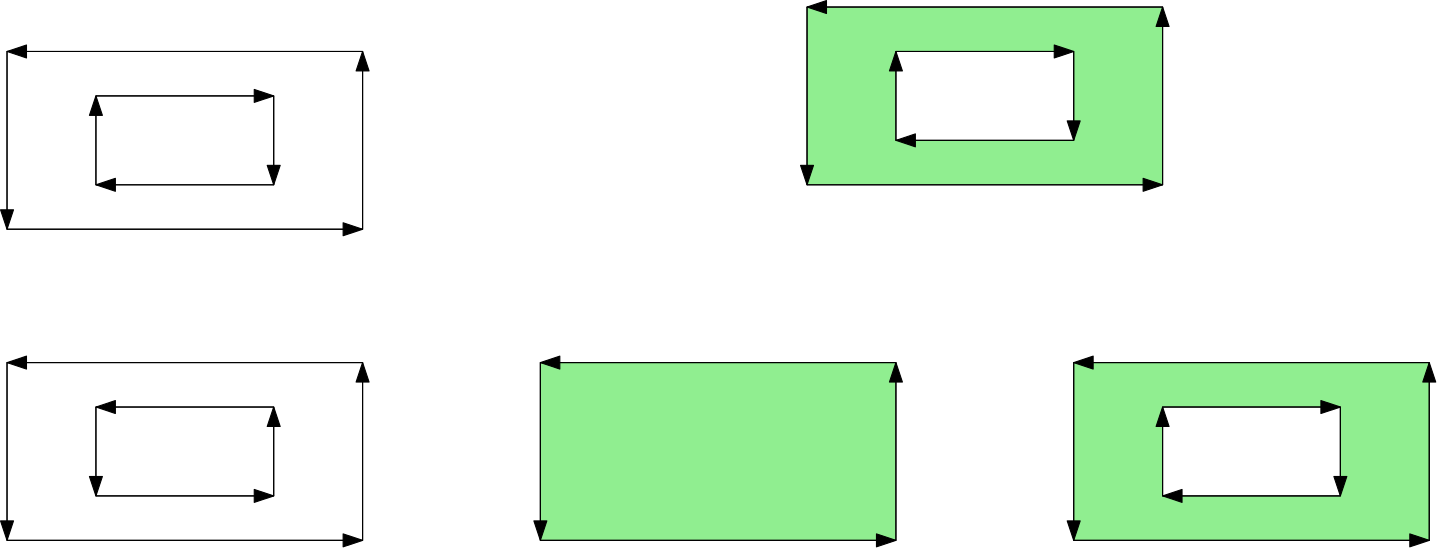 <?xml version="1.0"?>
<!DOCTYPE ipe SYSTEM "ipe.dtd">
<ipe version="70218" creator="Ipe 7.2.29">
<info created="D:20241210110915" modified="D:20241210134753"/>
<ipestyle name="basic">
<symbol name="arrow/arc(spx)">
<path stroke="sym-stroke" fill="sym-stroke" pen="sym-pen">
0 0 m
-1 0.333 l
-1 -0.333 l
h
</path>
</symbol>
<symbol name="arrow/farc(spx)">
<path stroke="sym-stroke" fill="white" pen="sym-pen">
0 0 m
-1 0.333 l
-1 -0.333 l
h
</path>
</symbol>
<symbol name="arrow/ptarc(spx)">
<path stroke="sym-stroke" fill="sym-stroke" pen="sym-pen">
0 0 m
-1 0.333 l
-0.8 0 l
-1 -0.333 l
h
</path>
</symbol>
<symbol name="arrow/fptarc(spx)">
<path stroke="sym-stroke" fill="white" pen="sym-pen">
0 0 m
-1 0.333 l
-0.8 0 l
-1 -0.333 l
h
</path>
</symbol>
<symbol name="mark/circle(sx)" transformations="translations">
<path fill="sym-stroke">
0.6 0 0 0.6 0 0 e
0.4 0 0 0.4 0 0 e
</path>
</symbol>
<symbol name="mark/disk(sx)" transformations="translations">
<path fill="sym-stroke">
0.6 0 0 0.6 0 0 e
</path>
</symbol>
<symbol name="mark/fdisk(sfx)" transformations="translations">
<group>
<path fill="sym-fill">
0.5 0 0 0.5 0 0 e
</path>
<path fill="sym-stroke" fillrule="eofill">
0.6 0 0 0.6 0 0 e
0.4 0 0 0.4 0 0 e
</path>
</group>
</symbol>
<symbol name="mark/box(sx)" transformations="translations">
<path fill="sym-stroke" fillrule="eofill">
-0.6 -0.6 m
0.6 -0.6 l
0.6 0.6 l
-0.6 0.6 l
h
-0.4 -0.4 m
0.4 -0.4 l
0.4 0.4 l
-0.4 0.4 l
h
</path>
</symbol>
<symbol name="mark/square(sx)" transformations="translations">
<path fill="sym-stroke">
-0.6 -0.6 m
0.6 -0.6 l
0.6 0.6 l
-0.6 0.6 l
h
</path>
</symbol>
<symbol name="mark/fsquare(sfx)" transformations="translations">
<group>
<path fill="sym-fill">
-0.5 -0.5 m
0.5 -0.5 l
0.5 0.5 l
-0.5 0.5 l
h
</path>
<path fill="sym-stroke" fillrule="eofill">
-0.6 -0.6 m
0.6 -0.6 l
0.6 0.6 l
-0.6 0.6 l
h
-0.4 -0.4 m
0.4 -0.4 l
0.4 0.4 l
-0.4 0.4 l
h
</path>
</group>
</symbol>
<symbol name="mark/cross(sx)" transformations="translations">
<group>
<path fill="sym-stroke">
-0.43 -0.57 m
0.57 0.43 l
0.43 0.57 l
-0.57 -0.43 l
h
</path>
<path fill="sym-stroke">
-0.43 0.57 m
0.57 -0.43 l
0.43 -0.57 l
-0.57 0.43 l
h
</path>
</group>
</symbol>
<symbol name="arrow/fnormal(spx)">
<path stroke="sym-stroke" fill="white" pen="sym-pen">
0 0 m
-1 0.333 l
-1 -0.333 l
h
</path>
</symbol>
<symbol name="arrow/pointed(spx)">
<path stroke="sym-stroke" fill="sym-stroke" pen="sym-pen">
0 0 m
-1 0.333 l
-0.8 0 l
-1 -0.333 l
h
</path>
</symbol>
<symbol name="arrow/fpointed(spx)">
<path stroke="sym-stroke" fill="white" pen="sym-pen">
0 0 m
-1 0.333 l
-0.8 0 l
-1 -0.333 l
h
</path>
</symbol>
<symbol name="arrow/linear(spx)">
<path stroke="sym-stroke" pen="sym-pen">
-1 0.333 m
0 0 l
-1 -0.333 l
</path>
</symbol>
<symbol name="arrow/fdouble(spx)">
<path stroke="sym-stroke" fill="white" pen="sym-pen">
0 0 m
-1 0.333 l
-1 -0.333 l
h
-1 0 m
-2 0.333 l
-2 -0.333 l
h
</path>
</symbol>
<symbol name="arrow/double(spx)">
<path stroke="sym-stroke" fill="sym-stroke" pen="sym-pen">
0 0 m
-1 0.333 l
-1 -0.333 l
h
-1 0 m
-2 0.333 l
-2 -0.333 l
h
</path>
</symbol>
<symbol name="arrow/mid-normal(spx)">
<path stroke="sym-stroke" fill="sym-stroke" pen="sym-pen">
0.5 0 m
-0.5 0.333 l
-0.5 -0.333 l
h
</path>
</symbol>
<symbol name="arrow/mid-fnormal(spx)">
<path stroke="sym-stroke" fill="white" pen="sym-pen">
0.5 0 m
-0.5 0.333 l
-0.5 -0.333 l
h
</path>
</symbol>
<symbol name="arrow/mid-pointed(spx)">
<path stroke="sym-stroke" fill="sym-stroke" pen="sym-pen">
0.5 0 m
-0.5 0.333 l
-0.3 0 l
-0.5 -0.333 l
h
</path>
</symbol>
<symbol name="arrow/mid-fpointed(spx)">
<path stroke="sym-stroke" fill="white" pen="sym-pen">
0.5 0 m
-0.5 0.333 l
-0.3 0 l
-0.5 -0.333 l
h
</path>
</symbol>
<symbol name="arrow/mid-double(spx)">
<path stroke="sym-stroke" fill="sym-stroke" pen="sym-pen">
1 0 m
0 0.333 l
0 -0.333 l
h
0 0 m
-1 0.333 l
-1 -0.333 l
h
</path>
</symbol>
<symbol name="arrow/mid-fdouble(spx)">
<path stroke="sym-stroke" fill="white" pen="sym-pen">
1 0 m
0 0.333 l
0 -0.333 l
h
0 0 m
-1 0.333 l
-1 -0.333 l
h
</path>
</symbol>
<anglesize name="22.5 deg" value="22.5"/>
<anglesize name="30 deg" value="30"/>
<anglesize name="45 deg" value="45"/>
<anglesize name="60 deg" value="60"/>
<anglesize name="90 deg" value="90"/>
<arrowsize name="large" value="10"/>
<arrowsize name="small" value="5"/>
<arrowsize name="tiny" value="3"/>
<color name="blue" value="0 0 1"/>
<color name="brown" value="0.647 0.165 0.165"/>
<color name="darkblue" value="0 0 0.545"/>
<color name="darkcyan" value="0 0.545 0.545"/>
<color name="darkgray" value="0.663"/>
<color name="darkgreen" value="0 0.392 0"/>
<color name="darkmagenta" value="0.545 0 0.545"/>
<color name="darkorange" value="1 0.549 0"/>
<color name="darkred" value="0.545 0 0"/>
<color name="gold" value="1 0.843 0"/>
<color name="gray" value="0.745"/>
<color name="green" value="0 1 0"/>
<color name="lightblue" value="0.678 0.847 0.902"/>
<color name="lightcyan" value="0.878 1 1"/>
<color name="lightgray" value="0.827"/>
<color name="lightgreen" value="0.565 0.933 0.565"/>
<color name="lightyellow" value="1 1 0.878"/>
<color name="navy" value="0 0 0.502"/>
<color name="orange" value="1 0.647 0"/>
<color name="pink" value="1 0.753 0.796"/>
<color name="purple" value="0.627 0.125 0.941"/>
<color name="red" value="1 0 0"/>
<color name="seagreen" value="0.18 0.545 0.341"/>
<color name="turquoise" value="0.251 0.878 0.816"/>
<color name="violet" value="0.933 0.51 0.933"/>
<color name="yellow" value="1 1 0"/>
<dashstyle name="dash dot dotted" value="[4 2 1 2 1 2] 0"/>
<dashstyle name="dash dotted" value="[4 2 1 2] 0"/>
<dashstyle name="dashed" value="[4] 0"/>
<dashstyle name="dotted" value="[1 3] 0"/>
<gridsize name="10 pts (~3.5 mm)" value="10"/>
<gridsize name="14 pts (~5 mm)" value="14"/>
<gridsize name="16 pts (~6 mm)" value="16"/>
<gridsize name="20 pts (~7 mm)" value="20"/>
<gridsize name="28 pts (~10 mm)" value="28"/>
<gridsize name="32 pts (~12 mm)" value="32"/>
<gridsize name="4 pts" value="4"/>
<gridsize name="56 pts (~20 mm)" value="56"/>
<gridsize name="8 pts (~3 mm)" value="8"/>
<opacity name="10%" value="0.1"/>
<opacity name="30%" value="0.3"/>
<opacity name="50%" value="0.5"/>
<opacity name="75%" value="0.75"/>
<pen name="fat" value="1.2"/>
<pen name="heavier" value="0.8"/>
<pen name="ultrafat" value="2"/>
<symbolsize name="large" value="5"/>
<symbolsize name="small" value="2"/>
<symbolsize name="tiny" value="1.1"/>
<textsize name="Huge" value="\Huge"/>
<textsize name="LARGE" value="\LARGE"/>
<textsize name="Large" value="\Large"/>
<textsize name="footnote" value="\footnotesize"/>
<textsize name="huge" value="\huge"/>
<textsize name="large" value="\large"/>
<textsize name="script" value="\scriptsize"/>
<textsize name="small" value="\small"/>
<textsize name="tiny" value="\tiny"/>
<textstyle name="center" begin="\begin{center}" end="\end{center}"/>
<textstyle name="item" begin="\begin{itemize}\item{}" end="\end{itemize}"/>
<textstyle name="itemize" begin="\begin{itemize}" end="\end{itemize}"/>
<tiling name="falling" angle="-60" step="4" width="1"/>
<tiling name="rising" angle="30" step="4" width="1"/>
</ipestyle>
<page>
<layer name="alpha"/>
<view layers="alpha" active="alpha"/>
<path layer="alpha" matrix="1 0 0 1 384 176" stroke="black" fill="lightgreen">
64 528 m
64 464 l
192 464 l
192 528 l
h
96 512 m
96 480 l
160 480 l
160 512 l
h
</path>
<path matrix="1 0 0 1 0 176" stroke="black">
64 528 m
64 464 l
192 464 l
192 528 l
h
</path>
<path matrix="1 0 0 1 0 176" stroke="black">
96 512 m
96 480 l
160 480 l
160 512 l
h
</path>
<path matrix="1 0 0 1 0 176" stroke="black" arrow="normal/normal">
64 464 m
192 464 l
</path>
<path matrix="1 0 0 1 0 176" stroke="black" arrow="normal/normal">
192 464 m
192 528 l
</path>
<path matrix="1 0 0 1 0 176" stroke="black" arrow="normal/normal">
192 528 m
64 528 l
</path>
<path matrix="1 0 0 1 0 176" stroke="black" arrow="normal/normal">
64 528 m
64 464 l
</path>
<path matrix="1 0 0 1 0 176" stroke="black" arrow="normal/normal">
96 480 m
160 480 l
</path>
<path matrix="1 0 0 1 0 176" stroke="black" arrow="normal/normal">
160 480 m
160 512 l
</path>
<path matrix="1 0 0 1 0 176" stroke="black" arrow="normal/normal">
160 512 m
96 512 l
</path>
<path matrix="1 0 0 1 0 176" stroke="black" arrow="normal/normal">
96 512 m
96 480 l
</path>
<path matrix="1 0 0 1 192 176" stroke="black" fill="lightgreen">
64 528 m
64 464 l
192 464 l
192 528 l
h
</path>
<path matrix="1 0 0 1 192 176" stroke="black" arrow="normal/normal">
192 464 m
192 528 l
</path>
<path matrix="1 0 0 1 192 176" stroke="black" arrow="normal/normal">
192 528 m
64 528 l
</path>
<path matrix="1 0 0 1 192 176" stroke="black" arrow="normal/normal">
64 528 m
64 464 l
</path>
<path matrix="1 0 0 1 384 176" stroke="black" arrow="normal/normal">
64 464 m
192 464 l
</path>
<path matrix="1 0 0 1 384 176" stroke="black" arrow="normal/normal">
192 464 m
192 528 l
</path>
<path matrix="1 0 0 1 384 176" stroke="black" arrow="normal/normal">
192 528 m
64 528 l
</path>
<path matrix="1 0 0 1 0 176" stroke="black" arrow="normal/normal">
480 512 m
544 512 l
</path>
<path matrix="1 0 0 1 0 176" stroke="black" arrow="normal/normal">
544 512 m
544 480 l
</path>
<path matrix="1 0 0 1 0 176" stroke="black" arrow="normal/normal">
544 480 m
480 480 l
</path>
<path matrix="1 0 0 1 0 176" stroke="black" arrow="normal/normal">
448 528 m
448 464 l
</path>
<path matrix="1 0 0 1 0 176" stroke="black" fill="0.502 1 0.502" arrow="normal/normal">
480 480 m
480 512 l
</path>
<path matrix="1 0 0 1 0 176" stroke="black" arrow="normal/normal">
256 464 m
384 464 l
</path>
<path matrix="1 0 0 1 0 288" stroke="black">
64 528 m
64 464 l
192 464 l
192 528 l
h
</path>
<path matrix="1 0 0 1 0 288" stroke="black">
96 512 m
96 480 l
160 480 l
160 512 l
h
</path>
<path matrix="1 0 0 1 0 288" stroke="black" arrow="normal/normal">
64 464 m
192 464 l
</path>
<path matrix="1 0 0 1 0 288" stroke="black" arrow="normal/normal">
192 464 m
192 528 l
</path>
<path matrix="1 0 0 1 0 288" stroke="black" arrow="normal/normal">
192 528 m
64 528 l
</path>
<path matrix="1 0 0 1 0 288" stroke="black" arrow="normal/normal">
64 528 m
64 464 l
</path>
<path matrix="1 0 0 1 0 112" stroke="black" arrow="normal/normal">
96 656 m
96 688 l
</path>
<path matrix="1 0 0 1 0 112" stroke="black" arrow="normal/normal">
96 688 m
160 688 l
</path>
<path matrix="1 0 0 1 0 112" stroke="black" arrow="normal/normal">
160 688 m
160 656 l
</path>
<path matrix="1 0 0 1 0 112" stroke="black" arrow="normal/normal">
160 656 m
96 656 l
</path>
<path matrix="1 0 0 1 288 304" stroke="black" fill="lightgreen">
64 528 m
64 464 l
192 464 l
192 528 l
h
96 512 m
96 480 l
160 480 l
160 512 l
h
</path>
<path matrix="1 0 0 1 288 304" stroke="black" arrow="normal/normal">
64 464 m
192 464 l
</path>
<path matrix="1 0 0 1 288 304" stroke="black" arrow="normal/normal">
192 464 m
192 528 l
</path>
<path matrix="1 0 0 1 288 304" stroke="black" arrow="normal/normal">
192 528 m
64 528 l
</path>
<path matrix="1 0 0 1 -96 304" stroke="black" arrow="normal/normal">
480 512 m
544 512 l
</path>
<path matrix="1 0 0 1 -96 304" stroke="black" arrow="normal/normal">
544 512 m
544 480 l
</path>
<path matrix="1 0 0 1 -96 304" stroke="black" arrow="normal/normal">
544 480 m
480 480 l
</path>
<path matrix="1 0 0 1 -96 304" stroke="black" arrow="normal/normal">
448 528 m
448 464 l
</path>
<path matrix="1 0 0 1 -96 304" stroke="black" fill="0.502 1 0.502" arrow="normal/normal">
480 480 m
480 512 l
</path>
</page>
</ipe>
